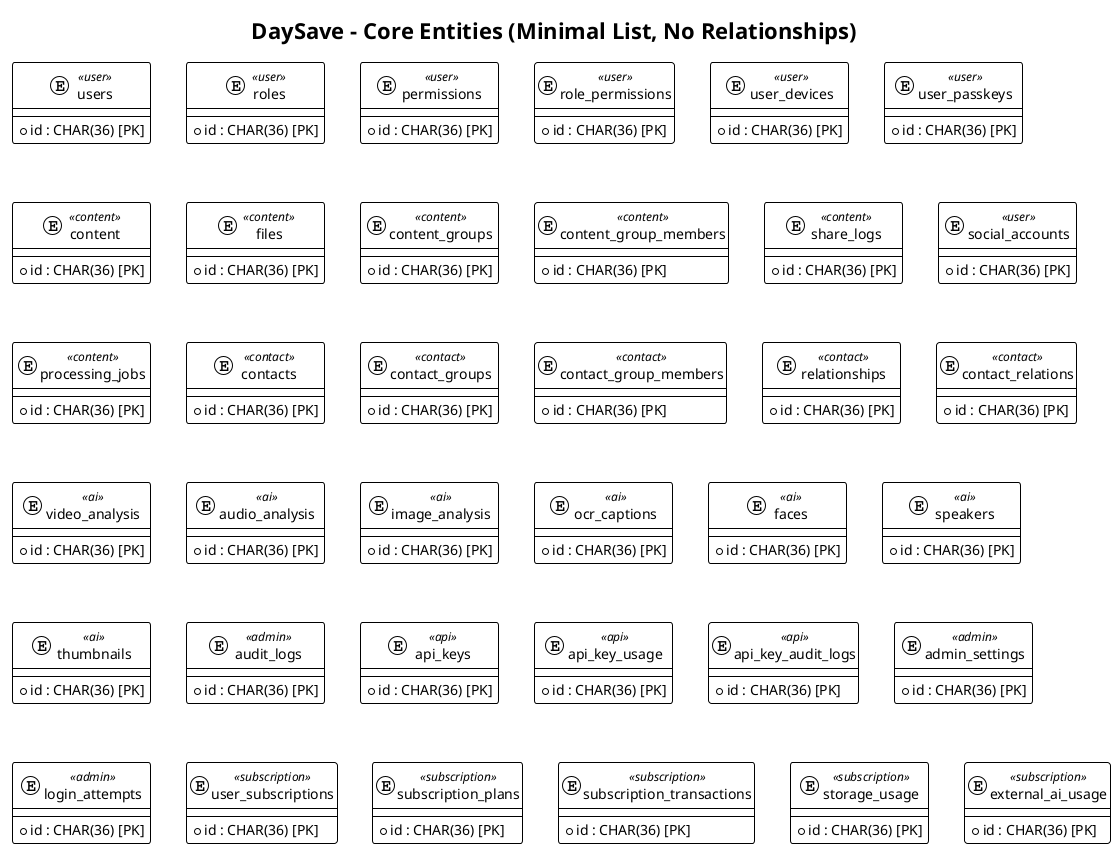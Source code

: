 @startuml DaySave_Core_Entities_Minimal
!theme plain

skinparam entity {
  BackgroundColor<<user>> LightBlue
  BackgroundColor<<content>> LightGreen
  BackgroundColor<<ai>> Orange
  BackgroundColor<<contact>> Yellow
  BackgroundColor<<api>> Pink
  BackgroundColor<<subscription>> Lavender
  BackgroundColor<<admin>> Red
}

title DaySave - Core Entities (Minimal List, No Relationships)

' ===== User Management =====
entity users <<user>> {
  * id : CHAR(36) [PK]
}
entity roles <<user>> {
  * id : CHAR(36) [PK]
}
entity permissions <<user>> {
  * id : CHAR(36) [PK]
}
entity role_permissions <<user>> {
  * id : CHAR(36) [PK]
}
entity user_devices <<user>> {
  * id : CHAR(36) [PK]
}
entity user_passkeys <<user>> {
  * id : CHAR(36) [PK]
}

' ===== Content Management =====
entity content <<content>> {
  * id : CHAR(36) [PK]
}
entity files <<content>> {
  * id : CHAR(36) [PK]
}
entity content_groups <<content>> {
  * id : CHAR(36) [PK]
}
entity content_group_members <<content>> {
  * id : CHAR(36) [PK]
}
entity share_logs <<content>> {
  * id : CHAR(36) [PK]
}

' ===== Social Media Integration =====
entity social_accounts <<user>> {
  * id : CHAR(36) [PK]
}
entity processing_jobs <<content>> {
  * id : CHAR(36) [PK]
}

' ===== Contact Management =====
entity contacts <<contact>> {
  * id : CHAR(36) [PK]
}
entity contact_groups <<contact>> {
  * id : CHAR(36) [PK]
}
entity contact_group_members <<contact>> {
  * id : CHAR(36) [PK]
}
entity relationships <<contact>> {
  * id : CHAR(36) [PK]
}
entity contact_relations <<contact>> {
  * id : CHAR(36) [PK]
}

' ===== AI Analysis & Processing =====
entity video_analysis <<ai>> {
  * id : CHAR(36) [PK]
}
entity audio_analysis <<ai>> {
  * id : CHAR(36) [PK]
}
entity image_analysis <<ai>> {
  * id : CHAR(36) [PK]
}
entity ocr_captions <<ai>> {
  * id : CHAR(36) [PK]
}
entity faces <<ai>> {
  * id : CHAR(36) [PK]
}
entity speakers <<ai>> {
  * id : CHAR(36) [PK]
}
entity thumbnails <<ai>> {
  * id : CHAR(36) [PK]
}

' ===== Administrative & Security =====
entity audit_logs <<admin>> {
  * id : CHAR(36) [PK]
}
entity api_keys <<api>> {
  * id : CHAR(36) [PK]
}
entity api_key_usage <<api>> {
  * id : CHAR(36) [PK]
}
entity api_key_audit_logs <<api>> {
  * id : CHAR(36) [PK]
}
entity admin_settings <<admin>> {
  * id : CHAR(36) [PK]
}
entity login_attempts <<admin>> {
  * id : CHAR(36) [PK]
}

' ===== Subscription & Usage =====
entity user_subscriptions <<subscription>> {
  * id : CHAR(36) [PK]
}
entity subscription_plans <<subscription>> {
  * id : CHAR(36) [PK]
}
entity subscription_transactions <<subscription>> {
  * id : CHAR(36) [PK]
}
entity storage_usage <<subscription>> {
  * id : CHAR(36) [PK]
}
entity external_ai_usage <<subscription>> {
  * id : CHAR(36) [PK]
}

@enduml

